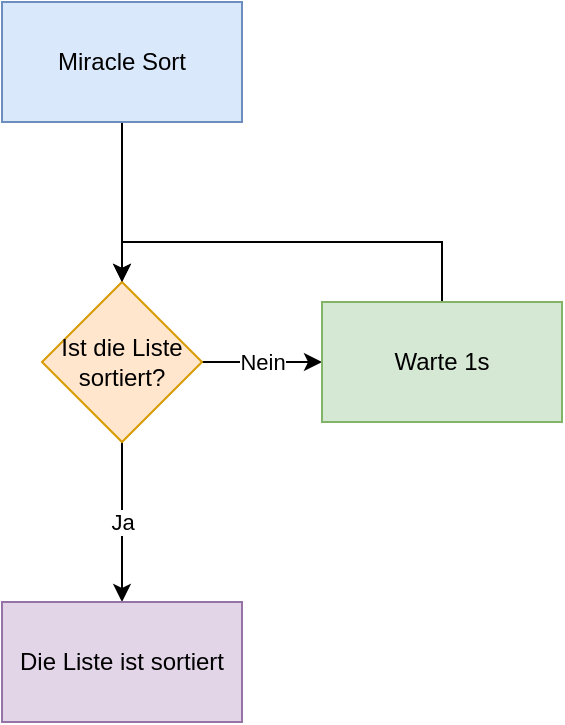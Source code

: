 <mxfile version="13.9.9" type="device"><diagram id="JpDPAb1q93luqykNEY9C" name="Page-1"><mxGraphModel dx="1422" dy="822" grid="1" gridSize="10" guides="1" tooltips="1" connect="1" arrows="1" fold="1" page="1" pageScale="1" pageWidth="1500" pageHeight="1200" math="0" shadow="0"><root><mxCell id="0"/><mxCell id="1" parent="0"/><mxCell id="dg0JnqXkMM87QtyoaEsK-3" value="" style="edgeStyle=orthogonalEdgeStyle;rounded=0;orthogonalLoop=1;jettySize=auto;html=1;" edge="1" parent="1" source="dg0JnqXkMM87QtyoaEsK-1" target="dg0JnqXkMM87QtyoaEsK-2"><mxGeometry relative="1" as="geometry"/></mxCell><mxCell id="dg0JnqXkMM87QtyoaEsK-1" value="Miracle Sort" style="rounded=0;whiteSpace=wrap;html=1;fillColor=#dae8fc;strokeColor=#6c8ebf;" vertex="1" parent="1"><mxGeometry x="610" y="310" width="120" height="60" as="geometry"/></mxCell><mxCell id="dg0JnqXkMM87QtyoaEsK-5" value="Ja" style="edgeStyle=orthogonalEdgeStyle;rounded=0;orthogonalLoop=1;jettySize=auto;html=1;" edge="1" parent="1" source="dg0JnqXkMM87QtyoaEsK-2" target="dg0JnqXkMM87QtyoaEsK-4"><mxGeometry relative="1" as="geometry"/></mxCell><mxCell id="dg0JnqXkMM87QtyoaEsK-7" value="Nein" style="edgeStyle=orthogonalEdgeStyle;rounded=0;orthogonalLoop=1;jettySize=auto;html=1;" edge="1" parent="1" source="dg0JnqXkMM87QtyoaEsK-2" target="dg0JnqXkMM87QtyoaEsK-6"><mxGeometry relative="1" as="geometry"/></mxCell><mxCell id="dg0JnqXkMM87QtyoaEsK-2" value="Ist die Liste sortiert?" style="rhombus;whiteSpace=wrap;html=1;rounded=0;strokeColor=#d79b00;fillColor=#ffe6cc;" vertex="1" parent="1"><mxGeometry x="630" y="450" width="80" height="80" as="geometry"/></mxCell><mxCell id="dg0JnqXkMM87QtyoaEsK-4" value="Die Liste ist sortiert" style="whiteSpace=wrap;html=1;rounded=0;strokeColor=#9673a6;fillColor=#e1d5e7;" vertex="1" parent="1"><mxGeometry x="610" y="610" width="120" height="60" as="geometry"/></mxCell><mxCell id="dg0JnqXkMM87QtyoaEsK-8" style="edgeStyle=orthogonalEdgeStyle;rounded=0;orthogonalLoop=1;jettySize=auto;html=1;entryX=0.5;entryY=0;entryDx=0;entryDy=0;" edge="1" parent="1" source="dg0JnqXkMM87QtyoaEsK-6" target="dg0JnqXkMM87QtyoaEsK-2"><mxGeometry relative="1" as="geometry"><Array as="points"><mxPoint x="830" y="430"/><mxPoint x="670" y="430"/></Array></mxGeometry></mxCell><mxCell id="dg0JnqXkMM87QtyoaEsK-6" value="Warte 1s" style="whiteSpace=wrap;html=1;rounded=0;strokeColor=#82b366;fillColor=#d5e8d4;" vertex="1" parent="1"><mxGeometry x="770" y="460" width="120" height="60" as="geometry"/></mxCell></root></mxGraphModel></diagram></mxfile>